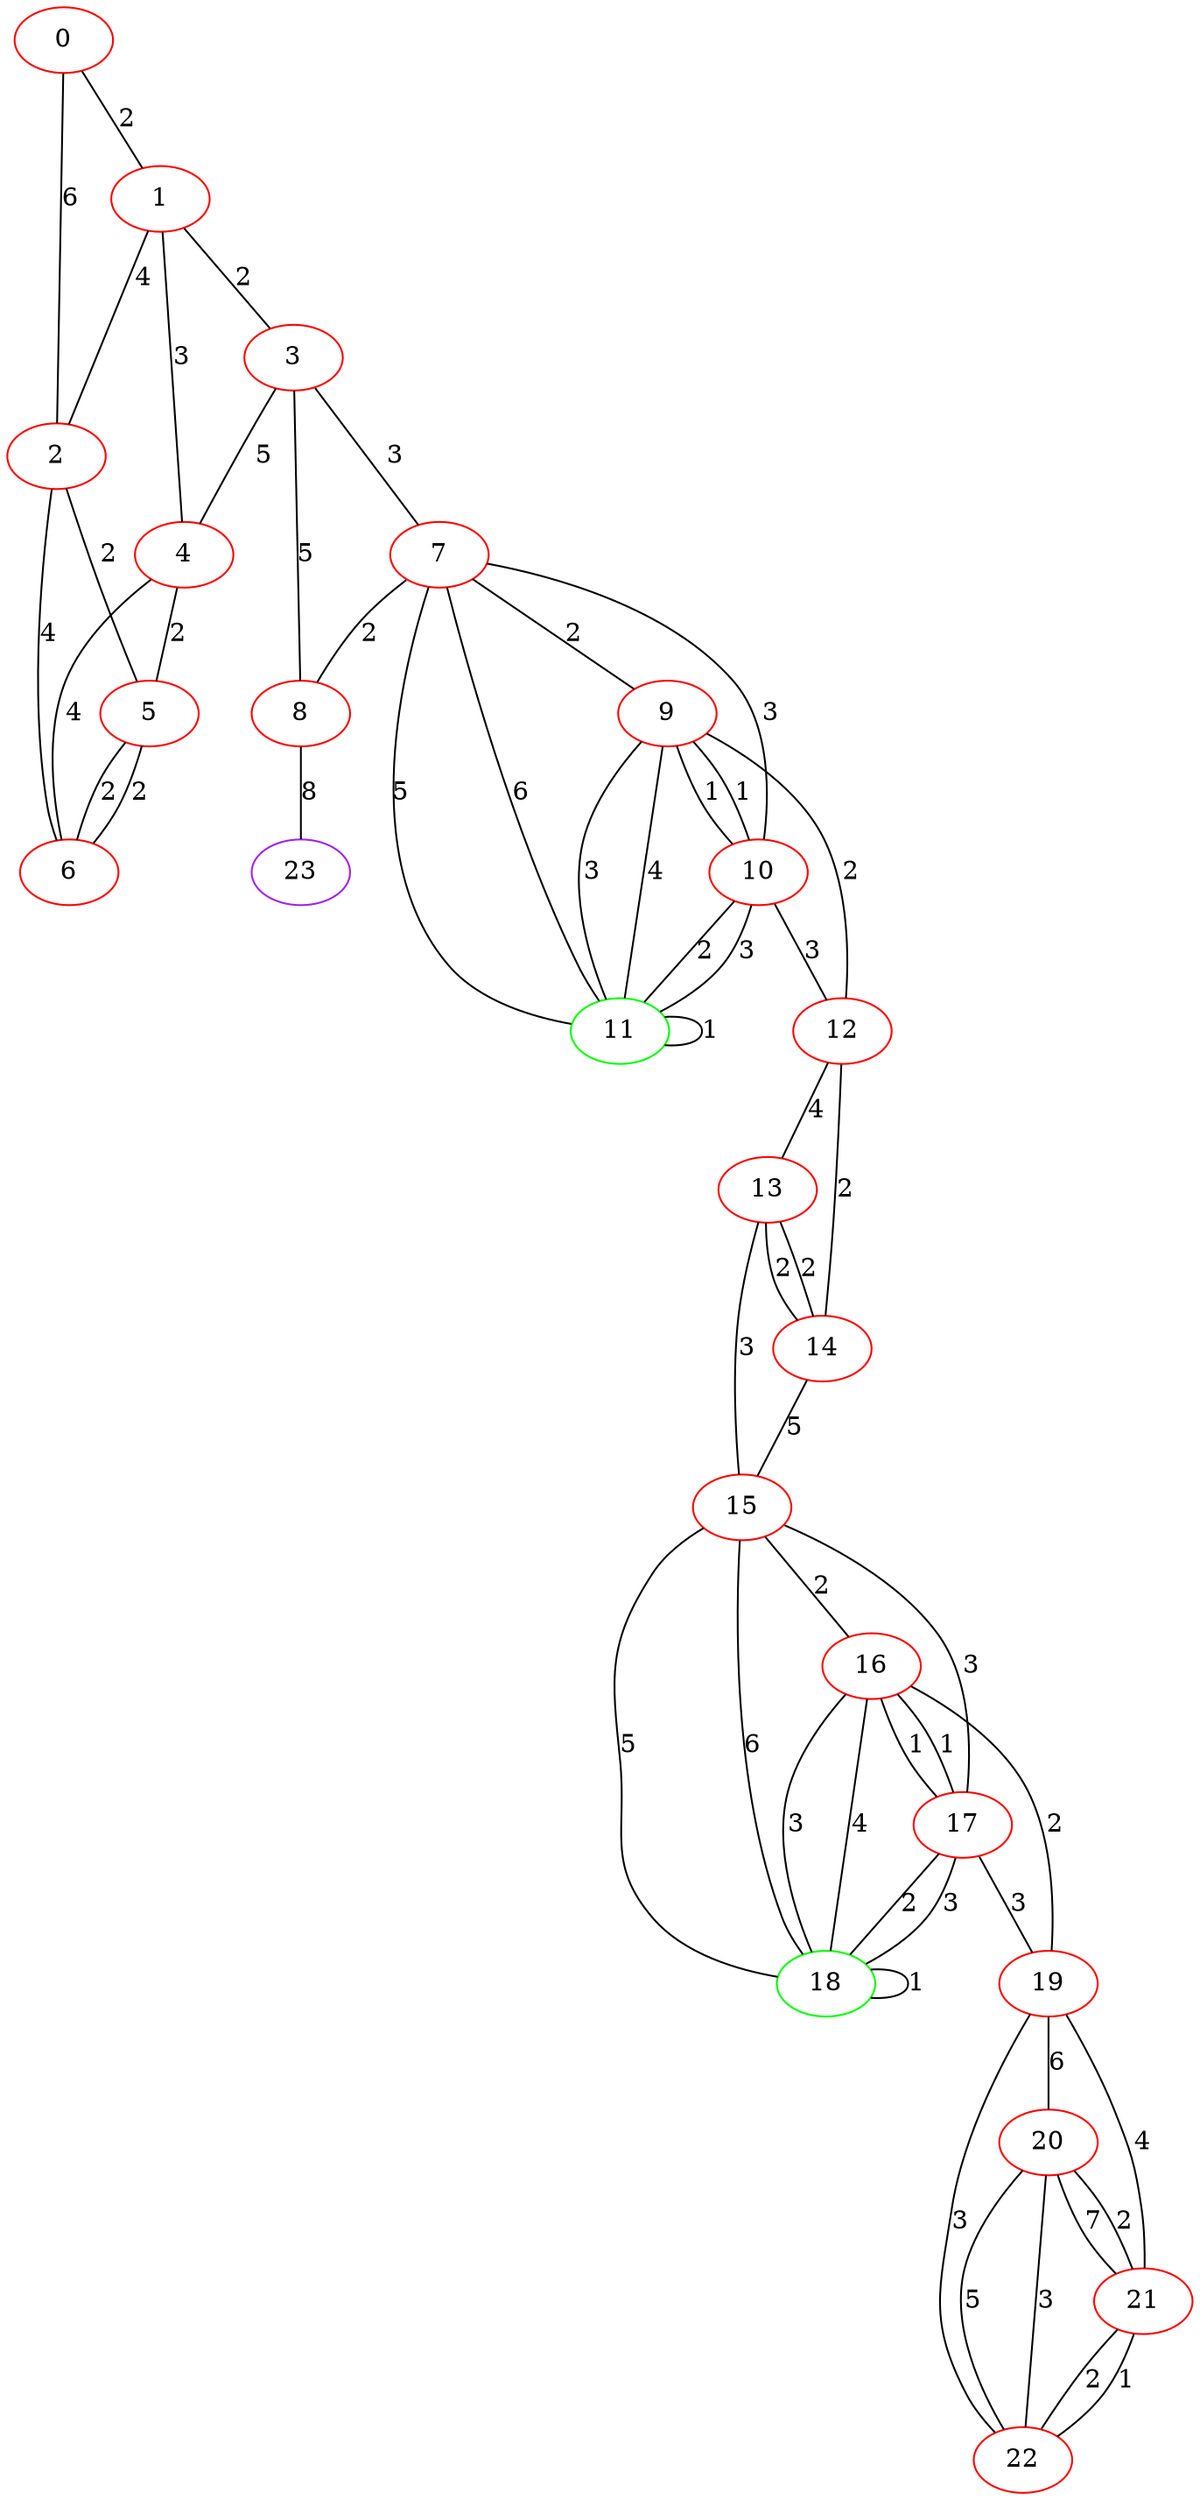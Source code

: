 graph "" {
0 [color=red, weight=1];
1 [color=red, weight=1];
2 [color=red, weight=1];
3 [color=red, weight=1];
4 [color=red, weight=1];
5 [color=red, weight=1];
6 [color=red, weight=1];
7 [color=red, weight=1];
8 [color=red, weight=1];
9 [color=red, weight=1];
10 [color=red, weight=1];
11 [color=green, weight=2];
12 [color=red, weight=1];
13 [color=red, weight=1];
14 [color=red, weight=1];
15 [color=red, weight=1];
16 [color=red, weight=1];
17 [color=red, weight=1];
18 [color=green, weight=2];
19 [color=red, weight=1];
20 [color=red, weight=1];
21 [color=red, weight=1];
22 [color=red, weight=1];
23 [color=purple, weight=4];
0 -- 1  [key=0, label=2];
0 -- 2  [key=0, label=6];
1 -- 2  [key=0, label=4];
1 -- 3  [key=0, label=2];
1 -- 4  [key=0, label=3];
2 -- 5  [key=0, label=2];
2 -- 6  [key=0, label=4];
3 -- 8  [key=0, label=5];
3 -- 4  [key=0, label=5];
3 -- 7  [key=0, label=3];
4 -- 5  [key=0, label=2];
4 -- 6  [key=0, label=4];
5 -- 6  [key=0, label=2];
5 -- 6  [key=1, label=2];
7 -- 8  [key=0, label=2];
7 -- 9  [key=0, label=2];
7 -- 10  [key=0, label=3];
7 -- 11  [key=0, label=5];
7 -- 11  [key=1, label=6];
8 -- 23  [key=0, label=8];
9 -- 10  [key=0, label=1];
9 -- 10  [key=1, label=1];
9 -- 11  [key=0, label=3];
9 -- 11  [key=1, label=4];
9 -- 12  [key=0, label=2];
10 -- 11  [key=0, label=2];
10 -- 11  [key=1, label=3];
10 -- 12  [key=0, label=3];
11 -- 11  [key=0, label=1];
12 -- 13  [key=0, label=4];
12 -- 14  [key=0, label=2];
13 -- 14  [key=0, label=2];
13 -- 14  [key=1, label=2];
13 -- 15  [key=0, label=3];
14 -- 15  [key=0, label=5];
15 -- 16  [key=0, label=2];
15 -- 17  [key=0, label=3];
15 -- 18  [key=0, label=5];
15 -- 18  [key=1, label=6];
16 -- 17  [key=0, label=1];
16 -- 17  [key=1, label=1];
16 -- 18  [key=0, label=3];
16 -- 18  [key=1, label=4];
16 -- 19  [key=0, label=2];
17 -- 18  [key=0, label=2];
17 -- 18  [key=1, label=3];
17 -- 19  [key=0, label=3];
18 -- 18  [key=0, label=1];
19 -- 20  [key=0, label=6];
19 -- 21  [key=0, label=4];
19 -- 22  [key=0, label=3];
20 -- 21  [key=0, label=7];
20 -- 21  [key=1, label=2];
20 -- 22  [key=0, label=5];
20 -- 22  [key=1, label=3];
21 -- 22  [key=0, label=2];
21 -- 22  [key=1, label=1];
}
